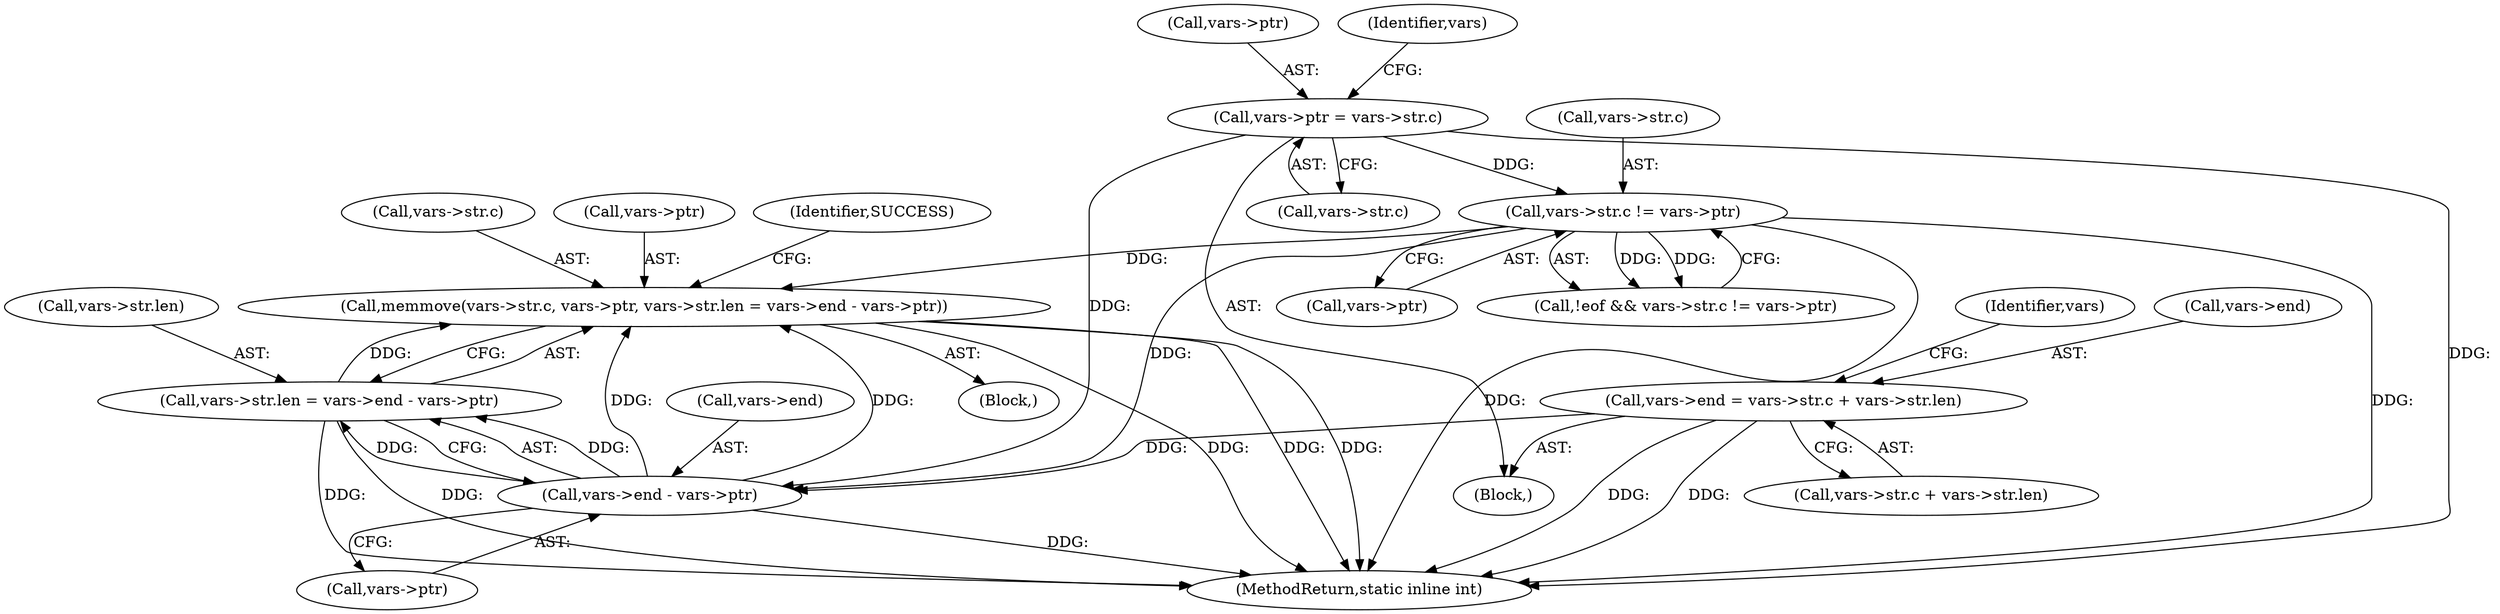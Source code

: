 digraph "0_php-src_0f8cf3b8497dc45c010c44ed9e96518e11e19fc3_0@API" {
"1000159" [label="(Call,memmove(vars->str.c, vars->ptr, vars->str.len = vars->end - vars->ptr))"];
"1000149" [label="(Call,vars->str.c != vars->ptr)"];
"1000110" [label="(Call,vars->ptr = vars->str.c)"];
"1000174" [label="(Call,vars->end - vars->ptr)"];
"1000119" [label="(Call,vars->end = vars->str.c + vars->str.len)"];
"1000168" [label="(Call,vars->str.len = vars->end - vars->ptr)"];
"1000160" [label="(Call,vars->str.c)"];
"1000119" [label="(Call,vars->end = vars->str.c + vars->str.len)"];
"1000104" [label="(Block,)"];
"1000150" [label="(Call,vars->str.c)"];
"1000158" [label="(Block,)"];
"1000146" [label="(Call,!eof && vars->str.c != vars->ptr)"];
"1000111" [label="(Call,vars->ptr)"];
"1000175" [label="(Call,vars->end)"];
"1000155" [label="(Call,vars->ptr)"];
"1000169" [label="(Call,vars->str.len)"];
"1000165" [label="(Call,vars->ptr)"];
"1000168" [label="(Call,vars->str.len = vars->end - vars->ptr)"];
"1000159" [label="(Call,memmove(vars->str.c, vars->ptr, vars->str.len = vars->end - vars->ptr))"];
"1000174" [label="(Call,vars->end - vars->ptr)"];
"1000149" [label="(Call,vars->str.c != vars->ptr)"];
"1000121" [label="(Identifier,vars)"];
"1000110" [label="(Call,vars->ptr = vars->str.c)"];
"1000178" [label="(Call,vars->ptr)"];
"1000182" [label="(Identifier,SUCCESS)"];
"1000114" [label="(Call,vars->str.c)"];
"1000183" [label="(MethodReturn,static inline int)"];
"1000139" [label="(Identifier,vars)"];
"1000120" [label="(Call,vars->end)"];
"1000123" [label="(Call,vars->str.c + vars->str.len)"];
"1000159" -> "1000158"  [label="AST: "];
"1000159" -> "1000168"  [label="CFG: "];
"1000160" -> "1000159"  [label="AST: "];
"1000165" -> "1000159"  [label="AST: "];
"1000168" -> "1000159"  [label="AST: "];
"1000182" -> "1000159"  [label="CFG: "];
"1000159" -> "1000183"  [label="DDG: "];
"1000159" -> "1000183"  [label="DDG: "];
"1000159" -> "1000183"  [label="DDG: "];
"1000149" -> "1000159"  [label="DDG: "];
"1000174" -> "1000159"  [label="DDG: "];
"1000174" -> "1000159"  [label="DDG: "];
"1000168" -> "1000159"  [label="DDG: "];
"1000149" -> "1000146"  [label="AST: "];
"1000149" -> "1000155"  [label="CFG: "];
"1000150" -> "1000149"  [label="AST: "];
"1000155" -> "1000149"  [label="AST: "];
"1000146" -> "1000149"  [label="CFG: "];
"1000149" -> "1000183"  [label="DDG: "];
"1000149" -> "1000183"  [label="DDG: "];
"1000149" -> "1000146"  [label="DDG: "];
"1000149" -> "1000146"  [label="DDG: "];
"1000110" -> "1000149"  [label="DDG: "];
"1000149" -> "1000174"  [label="DDG: "];
"1000110" -> "1000104"  [label="AST: "];
"1000110" -> "1000114"  [label="CFG: "];
"1000111" -> "1000110"  [label="AST: "];
"1000114" -> "1000110"  [label="AST: "];
"1000121" -> "1000110"  [label="CFG: "];
"1000110" -> "1000183"  [label="DDG: "];
"1000110" -> "1000174"  [label="DDG: "];
"1000174" -> "1000168"  [label="AST: "];
"1000174" -> "1000178"  [label="CFG: "];
"1000175" -> "1000174"  [label="AST: "];
"1000178" -> "1000174"  [label="AST: "];
"1000168" -> "1000174"  [label="CFG: "];
"1000174" -> "1000183"  [label="DDG: "];
"1000174" -> "1000168"  [label="DDG: "];
"1000174" -> "1000168"  [label="DDG: "];
"1000119" -> "1000174"  [label="DDG: "];
"1000119" -> "1000104"  [label="AST: "];
"1000119" -> "1000123"  [label="CFG: "];
"1000120" -> "1000119"  [label="AST: "];
"1000123" -> "1000119"  [label="AST: "];
"1000139" -> "1000119"  [label="CFG: "];
"1000119" -> "1000183"  [label="DDG: "];
"1000119" -> "1000183"  [label="DDG: "];
"1000169" -> "1000168"  [label="AST: "];
"1000168" -> "1000183"  [label="DDG: "];
"1000168" -> "1000183"  [label="DDG: "];
}
